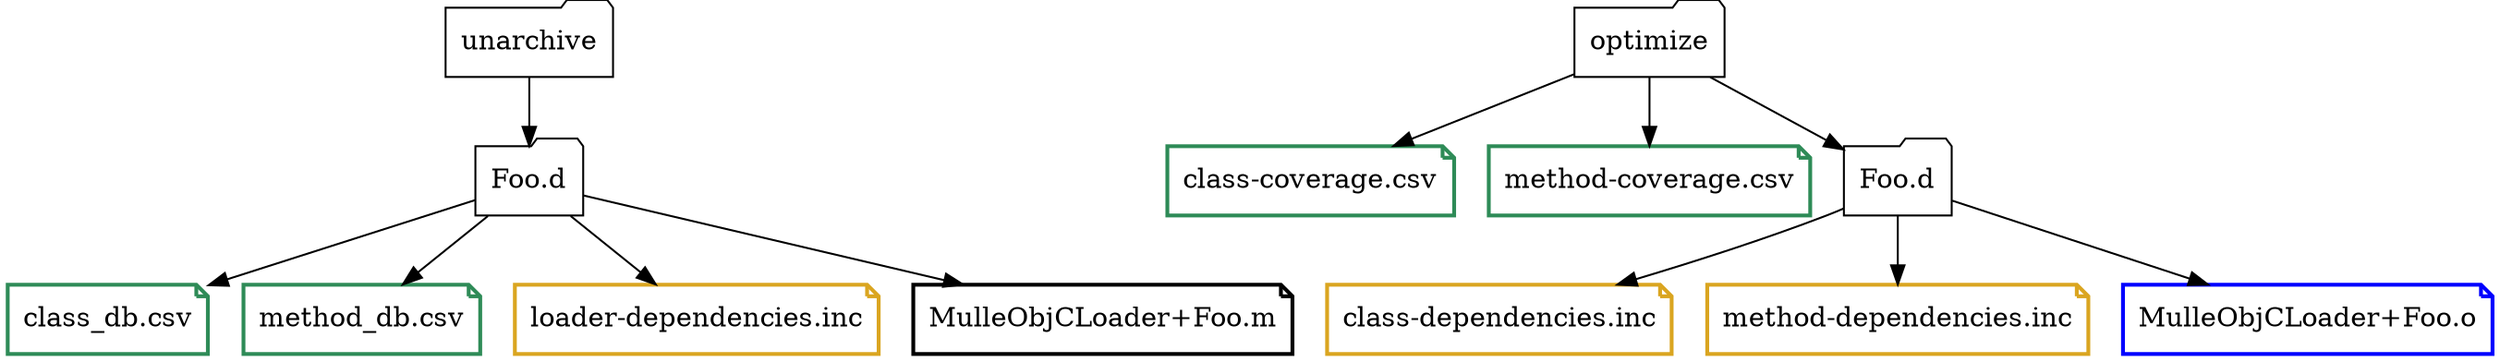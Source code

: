 digraph optimizer {

   node [ shape="note"]

   "unarchive" -> "Foo.d"
   "Foo.d" -> "class_db.csv"
   "Foo.d" -> "method_db.csv"
   "Foo.d" -> "loader-dependencies.inc"
   "Foo.d" -> "MulleObjCLoader+Foo.m"

   "unarchive" [ shape="folder" ]
   "Foo.d" [ shape="folder" ]

   "class_db.csv"   [ penwidth=2, color="seagreen"]
   "method_db.csv"  [ penwidth=2, color="seagreen"]

   "loader-dependencies.inc" [ penwidth=2, color="goldenrod" ]

   "MulleObjCLoader+Foo.m" [ penwidth=2 ]

   "optimize" -> "class-coverage.csv"
   "optimize" -> "method-coverage.csv"
   "class-coverage.csv"  [ penwidth=2, color="seagreen"]
   "method-coverage.csv" [ penwidth=2, color="seagreen"]

   "optimize" [ shape="folder" ]

   "optimize" -> "Foo2.d"

   "Foo2.d" [ label="Foo.d", shape="folder" ]
   "Foo2.d" -> "class-dependencies.inc"
   "Foo2.d" -> "method-dependencies.inc"
   "Foo2.d" -> "MulleObjCLoader+Foo.o"

   "MulleObjCLoader+Foo.o" [ penwidth=2, color="blue" ]

   "class-dependencies.inc"    [ penwidth=2, color="goldenrod"]
   "method-dependencies.inc"   [ penwidth=2, color="goldenrod" ]
}